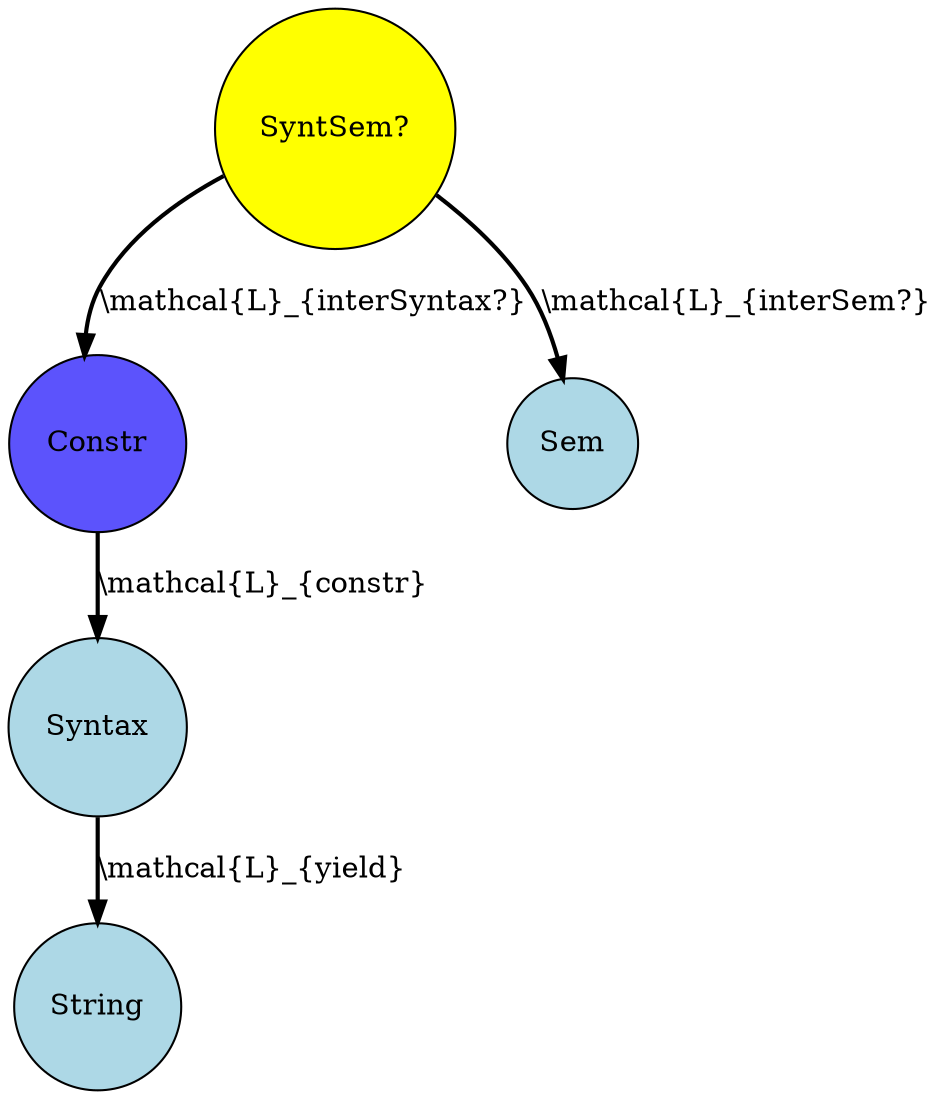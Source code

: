 strict digraph "fail1" {
  node [shape="circle",style="filled",fillcolor="lightblue"]
  edge [style="bold"]
  "SyntSem?" [fillcolor="yellow"]
  "Constr" [fillcolor="#5C53FC"]
  "SyntSem?" -> "Constr" [label="\\mathcal{L}_{interSyntax?}"]
  "Constr" -> "Syntax" [label="\\mathcal{L}_{constr}"]
  "Syntax" -> "String" [label="\\mathcal{L}_{yield}"]
  "SyntSem?" -> "Sem" [label="\\mathcal{L}_{interSem?}"]
}
